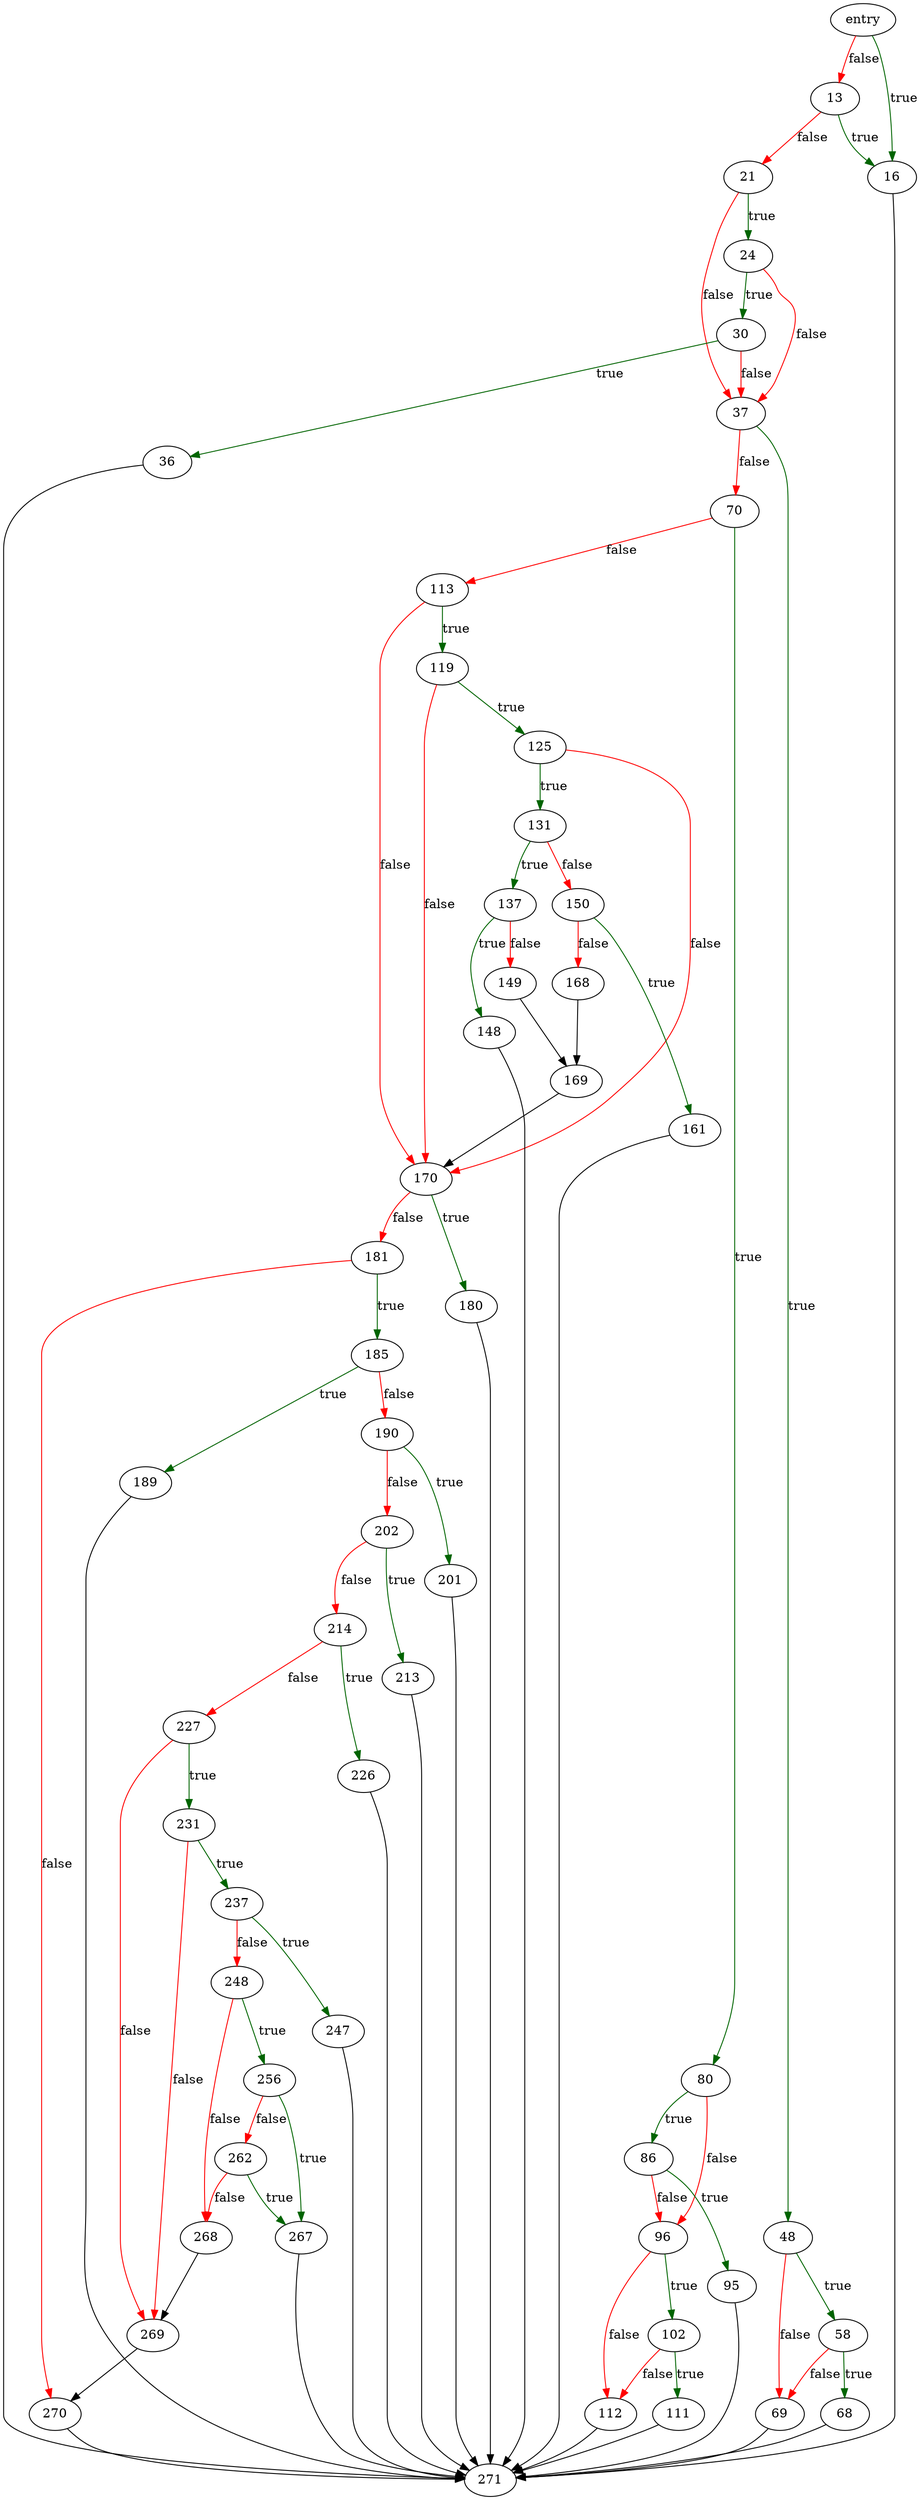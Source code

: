digraph "sqlite3ExprCompare" {
	// Node definitions.
	4 [label=entry];
	13;
	16;
	21;
	24;
	30;
	36;
	37;
	48;
	58;
	68;
	69;
	70;
	80;
	86;
	95;
	96;
	102;
	111;
	112;
	113;
	119;
	125;
	131;
	137;
	148;
	149;
	150;
	161;
	168;
	169;
	170;
	180;
	181;
	185;
	189;
	190;
	201;
	202;
	213;
	214;
	226;
	227;
	231;
	237;
	247;
	248;
	256;
	262;
	267;
	268;
	269;
	270;
	271;

	// Edge definitions.
	4 -> 13 [
		color=red
		label=false
	];
	4 -> 16 [
		color=darkgreen
		label=true
	];
	13 -> 16 [
		color=darkgreen
		label=true
	];
	13 -> 21 [
		color=red
		label=false
	];
	16 -> 271;
	21 -> 24 [
		color=darkgreen
		label=true
	];
	21 -> 37 [
		color=red
		label=false
	];
	24 -> 30 [
		color=darkgreen
		label=true
	];
	24 -> 37 [
		color=red
		label=false
	];
	30 -> 36 [
		color=darkgreen
		label=true
	];
	30 -> 37 [
		color=red
		label=false
	];
	36 -> 271;
	37 -> 48 [
		color=darkgreen
		label=true
	];
	37 -> 70 [
		color=red
		label=false
	];
	48 -> 58 [
		color=darkgreen
		label=true
	];
	48 -> 69 [
		color=red
		label=false
	];
	58 -> 68 [
		color=darkgreen
		label=true
	];
	58 -> 69 [
		color=red
		label=false
	];
	68 -> 271;
	69 -> 271;
	70 -> 80 [
		color=darkgreen
		label=true
	];
	70 -> 113 [
		color=red
		label=false
	];
	80 -> 86 [
		color=darkgreen
		label=true
	];
	80 -> 96 [
		color=red
		label=false
	];
	86 -> 95 [
		color=darkgreen
		label=true
	];
	86 -> 96 [
		color=red
		label=false
	];
	95 -> 271;
	96 -> 102 [
		color=darkgreen
		label=true
	];
	96 -> 112 [
		color=red
		label=false
	];
	102 -> 111 [
		color=darkgreen
		label=true
	];
	102 -> 112 [
		color=red
		label=false
	];
	111 -> 271;
	112 -> 271;
	113 -> 119 [
		color=darkgreen
		label=true
	];
	113 -> 170 [
		color=red
		label=false
	];
	119 -> 125 [
		color=darkgreen
		label=true
	];
	119 -> 170 [
		color=red
		label=false
	];
	125 -> 131 [
		color=darkgreen
		label=true
	];
	125 -> 170 [
		color=red
		label=false
	];
	131 -> 137 [
		color=darkgreen
		label=true
	];
	131 -> 150 [
		color=red
		label=false
	];
	137 -> 148 [
		color=darkgreen
		label=true
	];
	137 -> 149 [
		color=red
		label=false
	];
	148 -> 271;
	149 -> 169;
	150 -> 161 [
		color=darkgreen
		label=true
	];
	150 -> 168 [
		color=red
		label=false
	];
	161 -> 271;
	168 -> 169;
	169 -> 170;
	170 -> 180 [
		color=darkgreen
		label=true
	];
	170 -> 181 [
		color=red
		label=false
	];
	180 -> 271;
	181 -> 185 [
		color=darkgreen
		label=true
	];
	181 -> 270 [
		color=red
		label=false
	];
	185 -> 189 [
		color=darkgreen
		label=true
	];
	185 -> 190 [
		color=red
		label=false
	];
	189 -> 271;
	190 -> 201 [
		color=darkgreen
		label=true
	];
	190 -> 202 [
		color=red
		label=false
	];
	201 -> 271;
	202 -> 213 [
		color=darkgreen
		label=true
	];
	202 -> 214 [
		color=red
		label=false
	];
	213 -> 271;
	214 -> 226 [
		color=darkgreen
		label=true
	];
	214 -> 227 [
		color=red
		label=false
	];
	226 -> 271;
	227 -> 231 [
		color=darkgreen
		label=true
	];
	227 -> 269 [
		color=red
		label=false
	];
	231 -> 237 [
		color=darkgreen
		label=true
	];
	231 -> 269 [
		color=red
		label=false
	];
	237 -> 247 [
		color=darkgreen
		label=true
	];
	237 -> 248 [
		color=red
		label=false
	];
	247 -> 271;
	248 -> 256 [
		color=darkgreen
		label=true
	];
	248 -> 268 [
		color=red
		label=false
	];
	256 -> 262 [
		color=red
		label=false
	];
	256 -> 267 [
		color=darkgreen
		label=true
	];
	262 -> 267 [
		color=darkgreen
		label=true
	];
	262 -> 268 [
		color=red
		label=false
	];
	267 -> 271;
	268 -> 269;
	269 -> 270;
	270 -> 271;
}